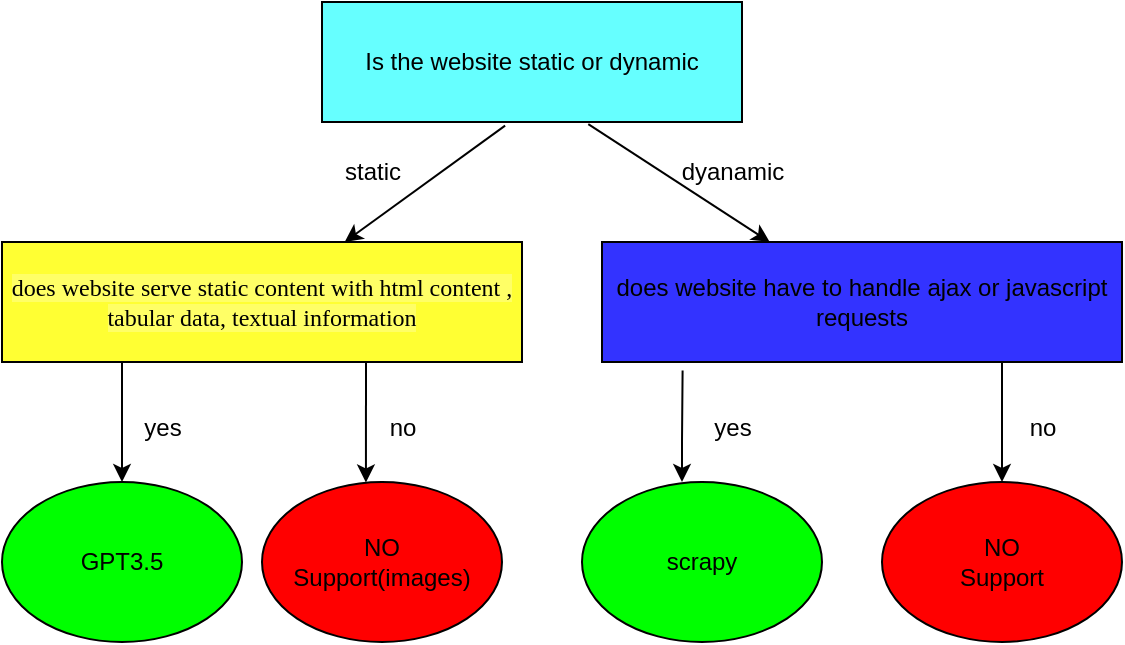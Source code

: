 <mxfile version="21.3.8" type="github">
  <diagram name="Page-1" id="p06ZNVzy-4JR6MaEybu3">
    <mxGraphModel dx="1050" dy="541" grid="1" gridSize="10" guides="1" tooltips="1" connect="1" arrows="1" fold="1" page="1" pageScale="1" pageWidth="827" pageHeight="1169" math="0" shadow="0">
      <root>
        <mxCell id="0" />
        <mxCell id="1" parent="0" />
        <mxCell id="vg81w4YQ9weCYO0PAShS-1" value="Is the website static or dynamic" style="rounded=0;whiteSpace=wrap;html=1;fillColor=#66FFFF;" vertex="1" parent="1">
          <mxGeometry x="260" y="100" width="210" height="60" as="geometry" />
        </mxCell>
        <mxCell id="vg81w4YQ9weCYO0PAShS-2" value="&lt;font face=&quot;Times New Roman&quot; style=&quot;font-size: 12px; background-color: rgb(255, 255, 102);&quot;&gt;does website serve static content with html content&amp;nbsp;&lt;span style=&quot;text-align: start;&quot;&gt;, tabular data, textual information&lt;/span&gt;&lt;/font&gt;" style="rounded=0;whiteSpace=wrap;html=1;fillColor=#FFFF33;" vertex="1" parent="1">
          <mxGeometry x="100" y="220" width="260" height="60" as="geometry" />
        </mxCell>
        <mxCell id="vg81w4YQ9weCYO0PAShS-3" value="does website have to handle ajax or javascript requests" style="rounded=0;whiteSpace=wrap;html=1;fillColor=#3333FF;" vertex="1" parent="1">
          <mxGeometry x="400" y="220" width="260" height="60" as="geometry" />
        </mxCell>
        <mxCell id="vg81w4YQ9weCYO0PAShS-6" value="GPT3.5" style="ellipse;whiteSpace=wrap;html=1;fillColor=#00FF00;" vertex="1" parent="1">
          <mxGeometry x="100" y="340" width="120" height="80" as="geometry" />
        </mxCell>
        <mxCell id="vg81w4YQ9weCYO0PAShS-7" value="scrapy" style="ellipse;whiteSpace=wrap;html=1;fillColor=#00FF00;" vertex="1" parent="1">
          <mxGeometry x="390" y="340" width="120" height="80" as="geometry" />
        </mxCell>
        <mxCell id="vg81w4YQ9weCYO0PAShS-10" value="" style="endArrow=classic;html=1;rounded=0;exitX=0.436;exitY=1.03;exitDx=0;exitDy=0;exitPerimeter=0;" edge="1" parent="1" source="vg81w4YQ9weCYO0PAShS-1" target="vg81w4YQ9weCYO0PAShS-2">
          <mxGeometry width="50" height="50" relative="1" as="geometry">
            <mxPoint x="390" y="310" as="sourcePoint" />
            <mxPoint x="440" y="260" as="targetPoint" />
          </mxGeometry>
        </mxCell>
        <mxCell id="vg81w4YQ9weCYO0PAShS-11" value="" style="endArrow=classic;html=1;rounded=0;exitX=0.634;exitY=1.017;exitDx=0;exitDy=0;exitPerimeter=0;" edge="1" parent="1" source="vg81w4YQ9weCYO0PAShS-1" target="vg81w4YQ9weCYO0PAShS-3">
          <mxGeometry width="50" height="50" relative="1" as="geometry">
            <mxPoint x="390" y="310" as="sourcePoint" />
            <mxPoint x="440" y="260" as="targetPoint" />
            <Array as="points" />
          </mxGeometry>
        </mxCell>
        <mxCell id="vg81w4YQ9weCYO0PAShS-12" value="" style="endArrow=classic;html=1;rounded=0;entryX=0.5;entryY=0;entryDx=0;entryDy=0;" edge="1" parent="1" target="vg81w4YQ9weCYO0PAShS-6">
          <mxGeometry width="50" height="50" relative="1" as="geometry">
            <mxPoint x="160" y="280" as="sourcePoint" />
            <mxPoint x="230" y="350" as="targetPoint" />
            <Array as="points">
              <mxPoint x="160" y="320" />
            </Array>
          </mxGeometry>
        </mxCell>
        <mxCell id="vg81w4YQ9weCYO0PAShS-13" value="" style="endArrow=classic;html=1;rounded=0;exitX=0.155;exitY=1.07;exitDx=0;exitDy=0;exitPerimeter=0;" edge="1" parent="1" source="vg81w4YQ9weCYO0PAShS-3">
          <mxGeometry width="50" height="50" relative="1" as="geometry">
            <mxPoint x="516" y="280" as="sourcePoint" />
            <mxPoint x="440" y="340" as="targetPoint" />
            <Array as="points">
              <mxPoint x="440" y="320" />
            </Array>
          </mxGeometry>
        </mxCell>
        <mxCell id="vg81w4YQ9weCYO0PAShS-14" value="static" style="text;html=1;align=center;verticalAlign=middle;resizable=0;points=[];autosize=1;strokeColor=none;fillColor=none;" vertex="1" parent="1">
          <mxGeometry x="260" y="170" width="50" height="30" as="geometry" />
        </mxCell>
        <mxCell id="vg81w4YQ9weCYO0PAShS-15" value="dyanamic" style="text;html=1;align=center;verticalAlign=middle;resizable=0;points=[];autosize=1;strokeColor=none;fillColor=none;" vertex="1" parent="1">
          <mxGeometry x="430" y="170" width="70" height="30" as="geometry" />
        </mxCell>
        <mxCell id="vg81w4YQ9weCYO0PAShS-18" value="yes" style="text;html=1;align=center;verticalAlign=middle;resizable=0;points=[];autosize=1;strokeColor=none;fillColor=none;" vertex="1" parent="1">
          <mxGeometry x="160" y="298" width="40" height="30" as="geometry" />
        </mxCell>
        <mxCell id="vg81w4YQ9weCYO0PAShS-19" value="yes" style="text;html=1;align=center;verticalAlign=middle;resizable=0;points=[];autosize=1;strokeColor=none;fillColor=none;" vertex="1" parent="1">
          <mxGeometry x="445" y="298" width="40" height="30" as="geometry" />
        </mxCell>
        <mxCell id="vg81w4YQ9weCYO0PAShS-21" value="no" style="text;html=1;align=center;verticalAlign=middle;resizable=0;points=[];autosize=1;strokeColor=none;fillColor=none;" vertex="1" parent="1">
          <mxGeometry x="280" y="298" width="40" height="30" as="geometry" />
        </mxCell>
        <mxCell id="vg81w4YQ9weCYO0PAShS-25" value="NO&lt;br&gt;Support(images)" style="ellipse;whiteSpace=wrap;html=1;fillColor=#FF0000;" vertex="1" parent="1">
          <mxGeometry x="230" y="340" width="120" height="80" as="geometry" />
        </mxCell>
        <mxCell id="vg81w4YQ9weCYO0PAShS-26" value="" style="endArrow=classic;html=1;rounded=0;exitX=0.7;exitY=1.003;exitDx=0;exitDy=0;exitPerimeter=0;entryX=0.433;entryY=0.003;entryDx=0;entryDy=0;entryPerimeter=0;" edge="1" parent="1" source="vg81w4YQ9weCYO0PAShS-2" target="vg81w4YQ9weCYO0PAShS-25">
          <mxGeometry width="50" height="50" relative="1" as="geometry">
            <mxPoint x="390" y="310" as="sourcePoint" />
            <mxPoint x="440" y="260" as="targetPoint" />
            <Array as="points" />
          </mxGeometry>
        </mxCell>
        <mxCell id="vg81w4YQ9weCYO0PAShS-27" value="NO&lt;br&gt;Support" style="ellipse;whiteSpace=wrap;html=1;fillColor=#FF0000;" vertex="1" parent="1">
          <mxGeometry x="540" y="340" width="120" height="80" as="geometry" />
        </mxCell>
        <mxCell id="vg81w4YQ9weCYO0PAShS-28" value="" style="endArrow=classic;html=1;rounded=0;entryX=0.5;entryY=0;entryDx=0;entryDy=0;" edge="1" parent="1" target="vg81w4YQ9weCYO0PAShS-27">
          <mxGeometry width="50" height="50" relative="1" as="geometry">
            <mxPoint x="600" y="280" as="sourcePoint" />
            <mxPoint x="600" y="330" as="targetPoint" />
          </mxGeometry>
        </mxCell>
        <mxCell id="vg81w4YQ9weCYO0PAShS-29" value="no" style="text;html=1;align=center;verticalAlign=middle;resizable=0;points=[];autosize=1;strokeColor=none;fillColor=none;" vertex="1" parent="1">
          <mxGeometry x="600" y="298" width="40" height="30" as="geometry" />
        </mxCell>
      </root>
    </mxGraphModel>
  </diagram>
</mxfile>
